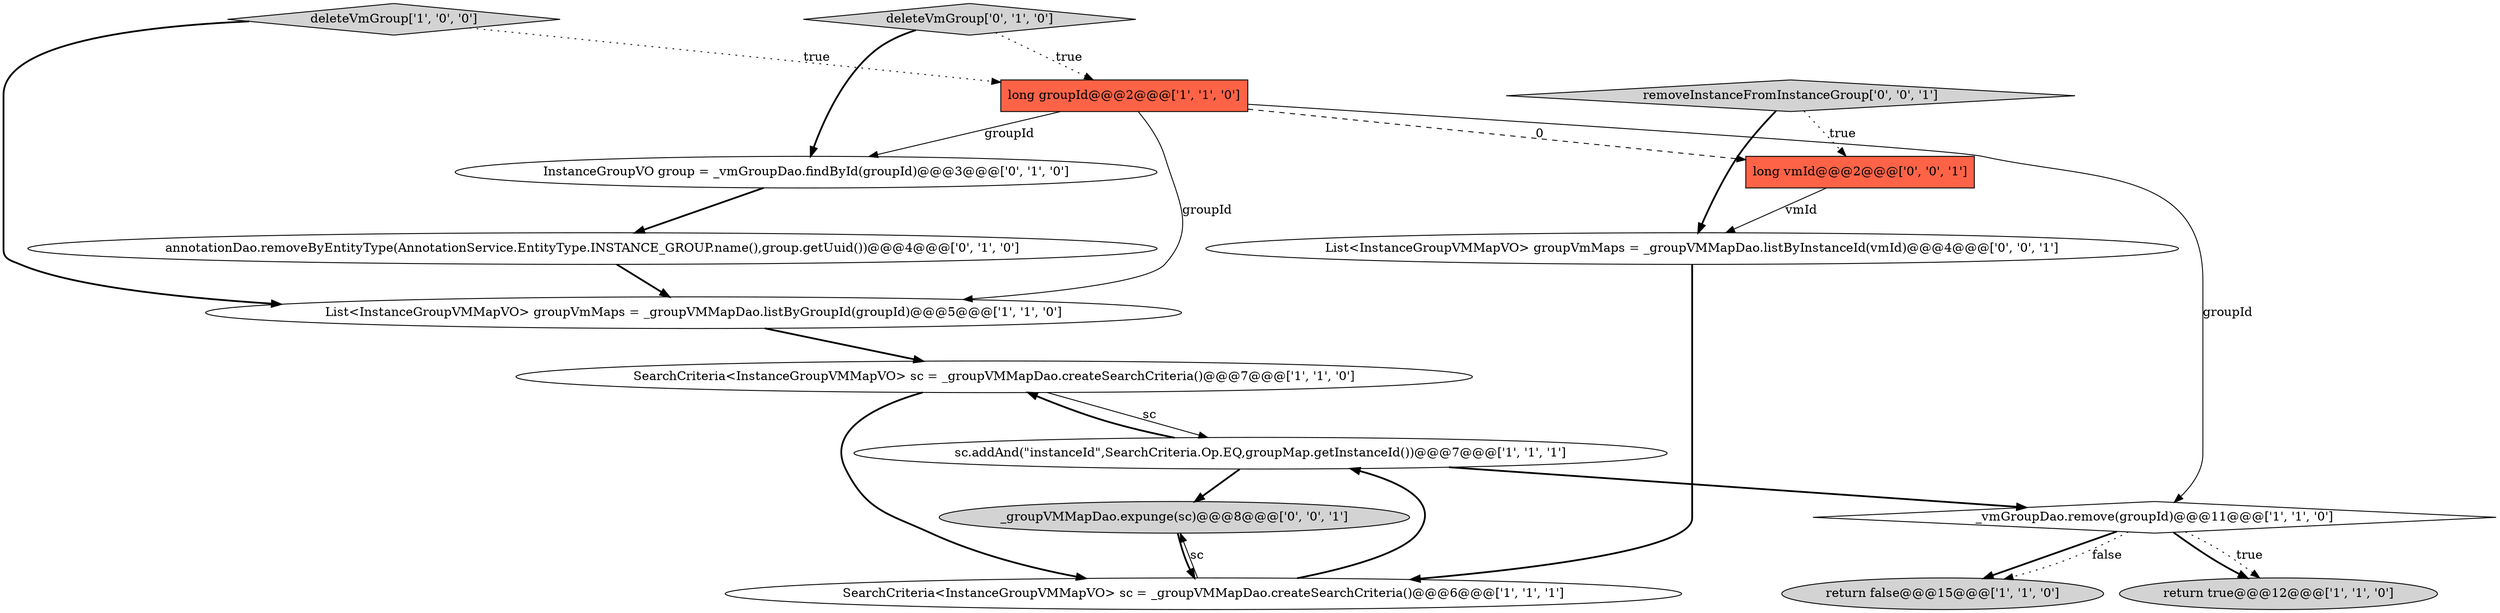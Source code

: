 digraph {
9 [style = filled, label = "InstanceGroupVO group = _vmGroupDao.findById(groupId)@@@3@@@['0', '1', '0']", fillcolor = white, shape = ellipse image = "AAA1AAABBB2BBB"];
1 [style = filled, label = "sc.addAnd(\"instanceId\",SearchCriteria.Op.EQ,groupMap.getInstanceId())@@@7@@@['1', '1', '1']", fillcolor = white, shape = ellipse image = "AAA0AAABBB1BBB"];
4 [style = filled, label = "long groupId@@@2@@@['1', '1', '0']", fillcolor = tomato, shape = box image = "AAA0AAABBB1BBB"];
3 [style = filled, label = "SearchCriteria<InstanceGroupVMMapVO> sc = _groupVMMapDao.createSearchCriteria()@@@6@@@['1', '1', '1']", fillcolor = white, shape = ellipse image = "AAA0AAABBB1BBB"];
10 [style = filled, label = "annotationDao.removeByEntityType(AnnotationService.EntityType.INSTANCE_GROUP.name(),group.getUuid())@@@4@@@['0', '1', '0']", fillcolor = white, shape = ellipse image = "AAA1AAABBB2BBB"];
13 [style = filled, label = "_groupVMMapDao.expunge(sc)@@@8@@@['0', '0', '1']", fillcolor = lightgray, shape = ellipse image = "AAA0AAABBB3BBB"];
14 [style = filled, label = "List<InstanceGroupVMMapVO> groupVmMaps = _groupVMMapDao.listByInstanceId(vmId)@@@4@@@['0', '0', '1']", fillcolor = white, shape = ellipse image = "AAA0AAABBB3BBB"];
12 [style = filled, label = "long vmId@@@2@@@['0', '0', '1']", fillcolor = tomato, shape = box image = "AAA0AAABBB3BBB"];
15 [style = filled, label = "removeInstanceFromInstanceGroup['0', '0', '1']", fillcolor = lightgray, shape = diamond image = "AAA0AAABBB3BBB"];
7 [style = filled, label = "deleteVmGroup['1', '0', '0']", fillcolor = lightgray, shape = diamond image = "AAA0AAABBB1BBB"];
5 [style = filled, label = "return true@@@12@@@['1', '1', '0']", fillcolor = lightgray, shape = ellipse image = "AAA0AAABBB1BBB"];
2 [style = filled, label = "SearchCriteria<InstanceGroupVMMapVO> sc = _groupVMMapDao.createSearchCriteria()@@@7@@@['1', '1', '0']", fillcolor = white, shape = ellipse image = "AAA0AAABBB1BBB"];
0 [style = filled, label = "_vmGroupDao.remove(groupId)@@@11@@@['1', '1', '0']", fillcolor = white, shape = diamond image = "AAA0AAABBB1BBB"];
6 [style = filled, label = "return false@@@15@@@['1', '1', '0']", fillcolor = lightgray, shape = ellipse image = "AAA0AAABBB1BBB"];
11 [style = filled, label = "deleteVmGroup['0', '1', '0']", fillcolor = lightgray, shape = diamond image = "AAA0AAABBB2BBB"];
8 [style = filled, label = "List<InstanceGroupVMMapVO> groupVmMaps = _groupVMMapDao.listByGroupId(groupId)@@@5@@@['1', '1', '0']", fillcolor = white, shape = ellipse image = "AAA0AAABBB1BBB"];
0->6 [style = bold, label=""];
7->4 [style = dotted, label="true"];
7->8 [style = bold, label=""];
14->3 [style = bold, label=""];
4->12 [style = dashed, label="0"];
1->0 [style = bold, label=""];
10->8 [style = bold, label=""];
4->8 [style = solid, label="groupId"];
11->9 [style = bold, label=""];
0->6 [style = dotted, label="false"];
4->0 [style = solid, label="groupId"];
3->13 [style = solid, label="sc"];
4->9 [style = solid, label="groupId"];
3->1 [style = bold, label=""];
2->3 [style = bold, label=""];
0->5 [style = dotted, label="true"];
8->2 [style = bold, label=""];
15->14 [style = bold, label=""];
12->14 [style = solid, label="vmId"];
2->1 [style = solid, label="sc"];
13->3 [style = bold, label=""];
11->4 [style = dotted, label="true"];
0->5 [style = bold, label=""];
1->2 [style = bold, label=""];
15->12 [style = dotted, label="true"];
9->10 [style = bold, label=""];
1->13 [style = bold, label=""];
}
